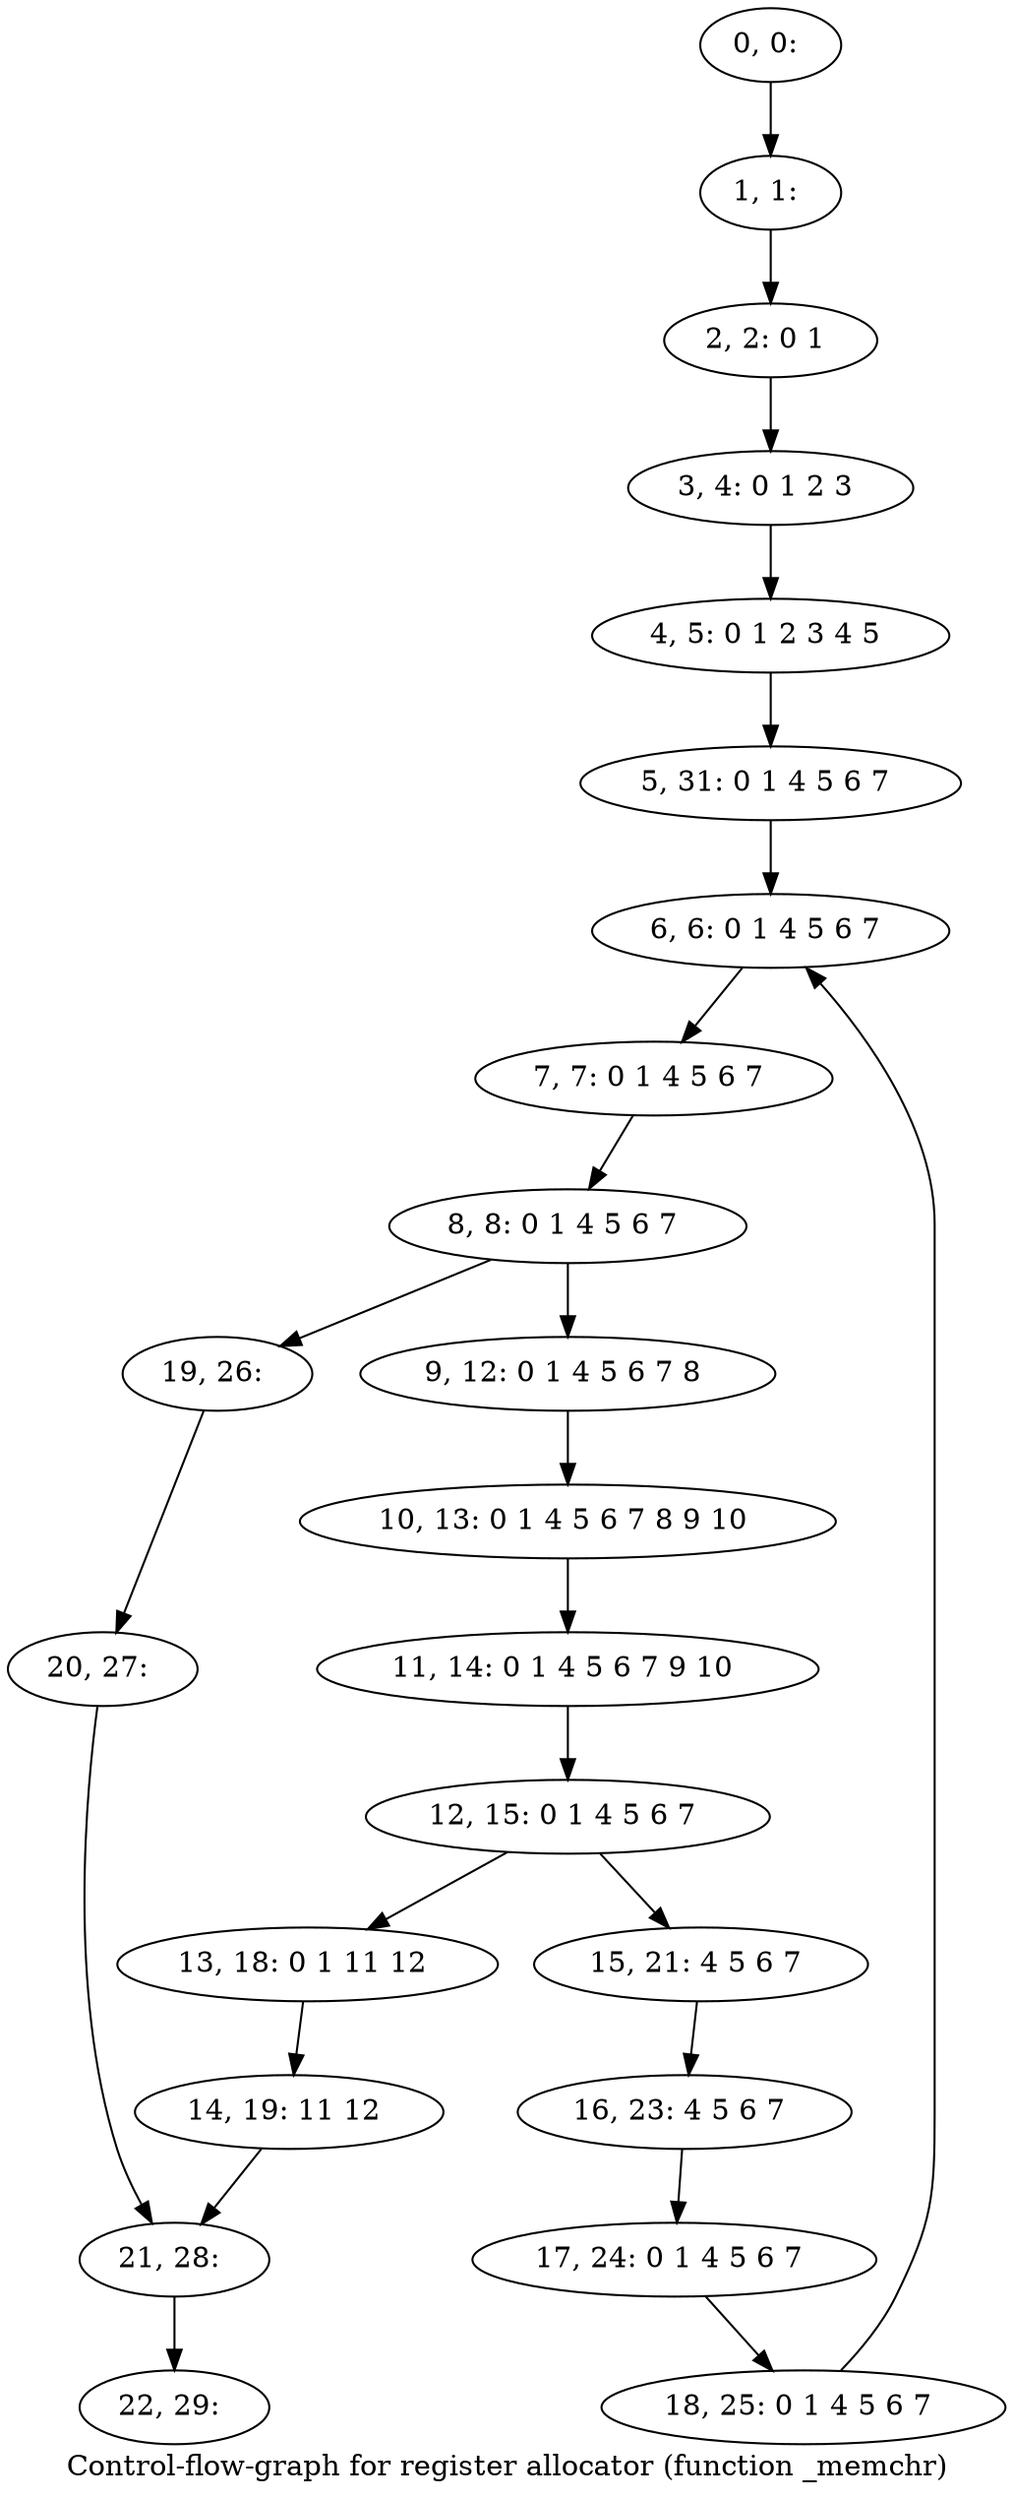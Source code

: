 digraph G {
graph [label="Control-flow-graph for register allocator (function _memchr)"]
0[label="0, 0: "];
1[label="1, 1: "];
2[label="2, 2: 0 1 "];
3[label="3, 4: 0 1 2 3 "];
4[label="4, 5: 0 1 2 3 4 5 "];
5[label="5, 31: 0 1 4 5 6 7 "];
6[label="6, 6: 0 1 4 5 6 7 "];
7[label="7, 7: 0 1 4 5 6 7 "];
8[label="8, 8: 0 1 4 5 6 7 "];
9[label="9, 12: 0 1 4 5 6 7 8 "];
10[label="10, 13: 0 1 4 5 6 7 8 9 10 "];
11[label="11, 14: 0 1 4 5 6 7 9 10 "];
12[label="12, 15: 0 1 4 5 6 7 "];
13[label="13, 18: 0 1 11 12 "];
14[label="14, 19: 11 12 "];
15[label="15, 21: 4 5 6 7 "];
16[label="16, 23: 4 5 6 7 "];
17[label="17, 24: 0 1 4 5 6 7 "];
18[label="18, 25: 0 1 4 5 6 7 "];
19[label="19, 26: "];
20[label="20, 27: "];
21[label="21, 28: "];
22[label="22, 29: "];
0->1 ;
1->2 ;
2->3 ;
3->4 ;
4->5 ;
5->6 ;
6->7 ;
7->8 ;
8->9 ;
8->19 ;
9->10 ;
10->11 ;
11->12 ;
12->13 ;
12->15 ;
13->14 ;
14->21 ;
15->16 ;
16->17 ;
17->18 ;
18->6 ;
19->20 ;
20->21 ;
21->22 ;
}
